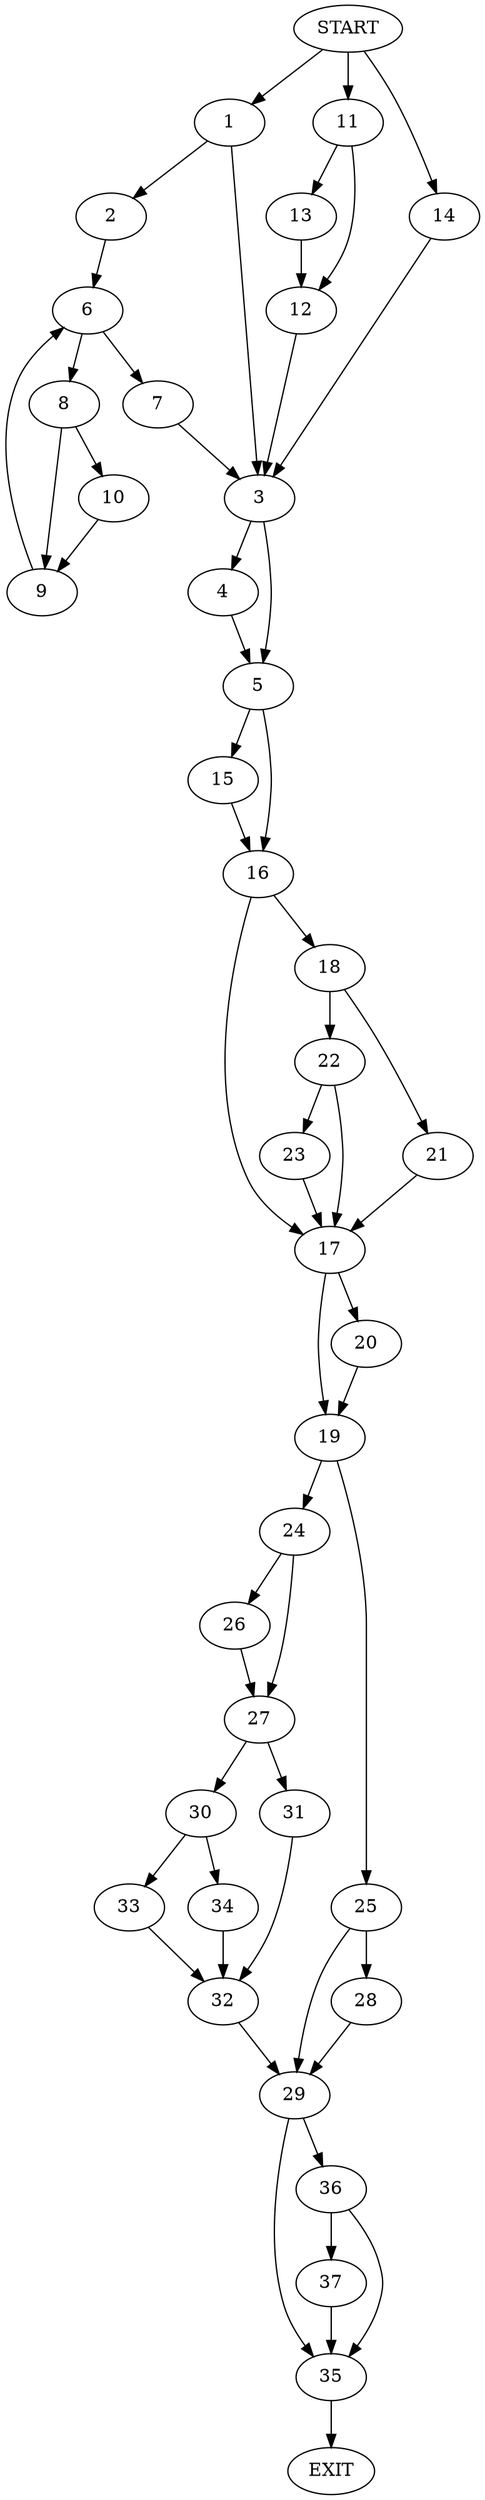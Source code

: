 digraph {
0 [label="START"]
38 [label="EXIT"]
0 -> 1
1 -> 2
1 -> 3
3 -> 4
3 -> 5
2 -> 6
6 -> 7
6 -> 8
7 -> 3
8 -> 9
8 -> 10
10 -> 9
9 -> 6
0 -> 11
11 -> 12
11 -> 13
13 -> 12
12 -> 3
0 -> 14
14 -> 3
5 -> 15
5 -> 16
4 -> 5
16 -> 17
16 -> 18
15 -> 16
17 -> 19
17 -> 20
18 -> 21
18 -> 22
22 -> 23
22 -> 17
21 -> 17
23 -> 17
19 -> 24
19 -> 25
20 -> 19
24 -> 26
24 -> 27
25 -> 28
25 -> 29
27 -> 30
27 -> 31
26 -> 27
31 -> 32
30 -> 33
30 -> 34
32 -> 29
33 -> 32
34 -> 32
29 -> 35
29 -> 36
28 -> 29
35 -> 38
36 -> 35
36 -> 37
37 -> 35
}
